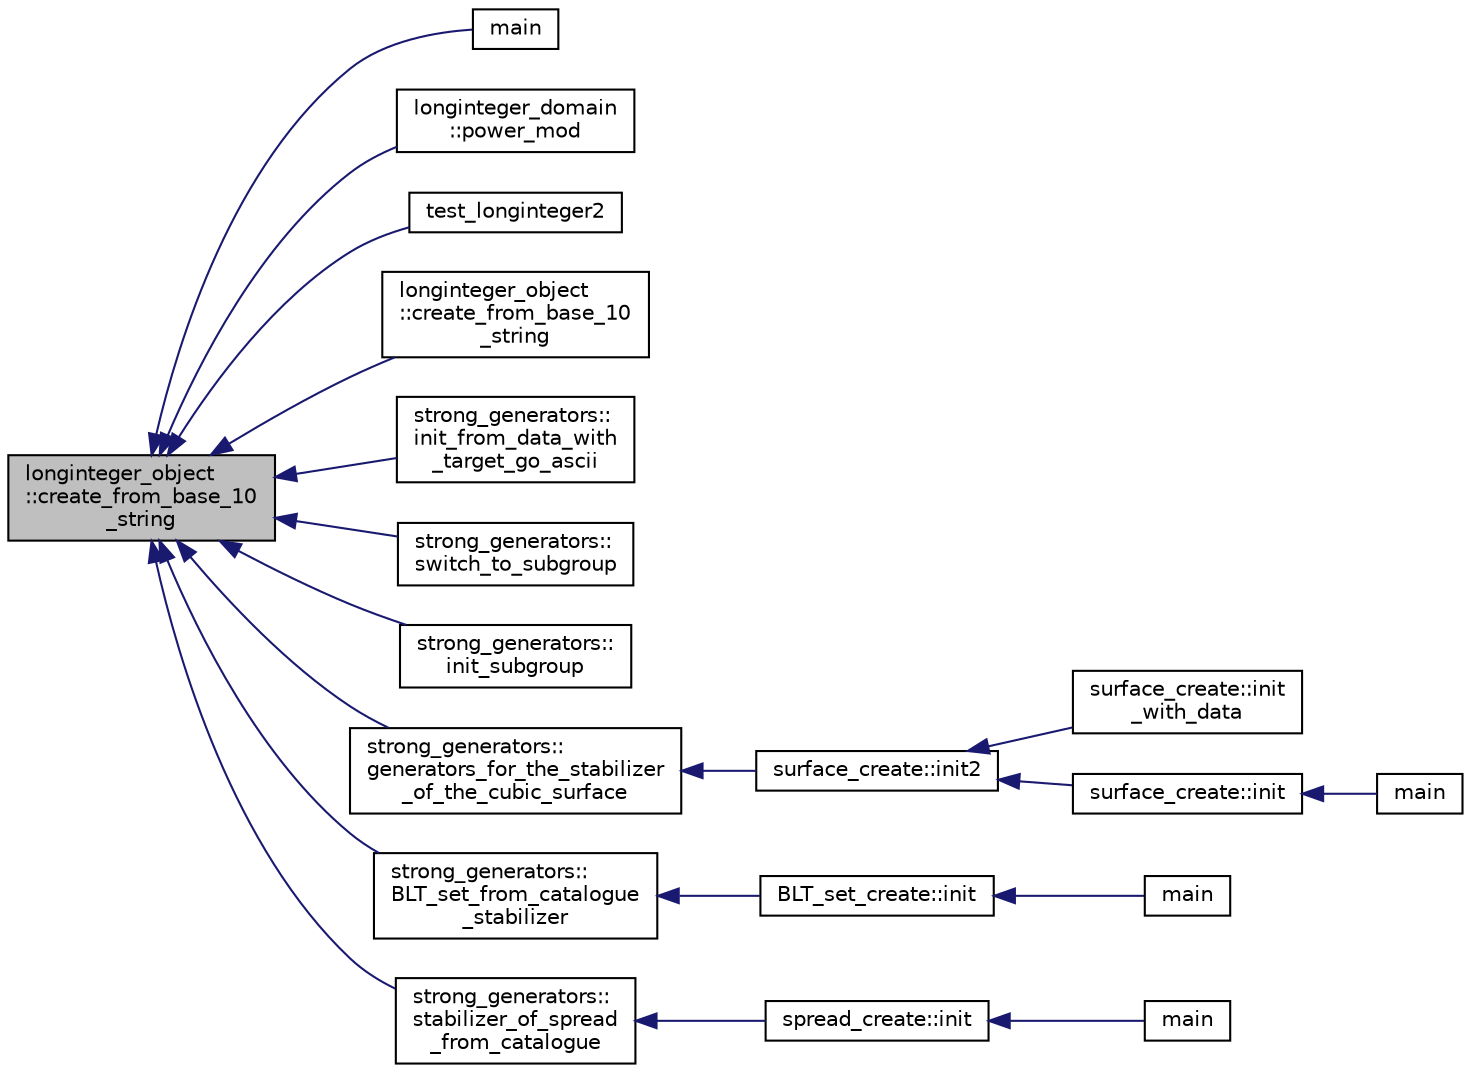 digraph "longinteger_object::create_from_base_10_string"
{
  edge [fontname="Helvetica",fontsize="10",labelfontname="Helvetica",labelfontsize="10"];
  node [fontname="Helvetica",fontsize="10",shape=record];
  rankdir="LR";
  Node1163 [label="longinteger_object\l::create_from_base_10\l_string",height=0.2,width=0.4,color="black", fillcolor="grey75", style="filled", fontcolor="black"];
  Node1163 -> Node1164 [dir="back",color="midnightblue",fontsize="10",style="solid",fontname="Helvetica"];
  Node1164 [label="main",height=0.2,width=0.4,color="black", fillcolor="white", style="filled",URL="$d0/dfc/transpose_8_c.html#a217dbf8b442f20279ea00b898af96f52"];
  Node1163 -> Node1165 [dir="back",color="midnightblue",fontsize="10",style="solid",fontname="Helvetica"];
  Node1165 [label="longinteger_domain\l::power_mod",height=0.2,width=0.4,color="black", fillcolor="white", style="filled",URL="$d2/d7a/classlonginteger__domain.html#af9057ed8886e6a2976571b386cde0a64"];
  Node1163 -> Node1166 [dir="back",color="midnightblue",fontsize="10",style="solid",fontname="Helvetica"];
  Node1166 [label="test_longinteger2",height=0.2,width=0.4,color="black", fillcolor="white", style="filled",URL="$d6/d94/longinteger__domain_8_c.html#a6312b79adc047bd18cf5835ffc327267"];
  Node1163 -> Node1167 [dir="back",color="midnightblue",fontsize="10",style="solid",fontname="Helvetica"];
  Node1167 [label="longinteger_object\l::create_from_base_10\l_string",height=0.2,width=0.4,color="black", fillcolor="white", style="filled",URL="$dd/d7e/classlonginteger__object.html#a13c34d3e9ee13ae9a5b6ad1dd38808b5"];
  Node1163 -> Node1168 [dir="back",color="midnightblue",fontsize="10",style="solid",fontname="Helvetica"];
  Node1168 [label="strong_generators::\linit_from_data_with\l_target_go_ascii",height=0.2,width=0.4,color="black", fillcolor="white", style="filled",URL="$dc/d09/classstrong__generators.html#aa6b5e7283747279143bd6f45d3ba854e"];
  Node1163 -> Node1169 [dir="back",color="midnightblue",fontsize="10",style="solid",fontname="Helvetica"];
  Node1169 [label="strong_generators::\lswitch_to_subgroup",height=0.2,width=0.4,color="black", fillcolor="white", style="filled",URL="$dc/d09/classstrong__generators.html#ac08fd2bdfc8603376339c9590e43bdfb"];
  Node1163 -> Node1170 [dir="back",color="midnightblue",fontsize="10",style="solid",fontname="Helvetica"];
  Node1170 [label="strong_generators::\linit_subgroup",height=0.2,width=0.4,color="black", fillcolor="white", style="filled",URL="$dc/d09/classstrong__generators.html#ae6e516c1240181e1ea5e1968c2073b0f"];
  Node1163 -> Node1171 [dir="back",color="midnightblue",fontsize="10",style="solid",fontname="Helvetica"];
  Node1171 [label="strong_generators::\lgenerators_for_the_stabilizer\l_of_the_cubic_surface",height=0.2,width=0.4,color="black", fillcolor="white", style="filled",URL="$dc/d09/classstrong__generators.html#a606282c1c7c6d98a03ad1f896d9ae4c0"];
  Node1171 -> Node1172 [dir="back",color="midnightblue",fontsize="10",style="solid",fontname="Helvetica"];
  Node1172 [label="surface_create::init2",height=0.2,width=0.4,color="black", fillcolor="white", style="filled",URL="$de/da4/classsurface__create.html#a0d600640f7dd62d5a6c36443effdab59"];
  Node1172 -> Node1173 [dir="back",color="midnightblue",fontsize="10",style="solid",fontname="Helvetica"];
  Node1173 [label="surface_create::init\l_with_data",height=0.2,width=0.4,color="black", fillcolor="white", style="filled",URL="$de/da4/classsurface__create.html#a9226f687139676532adb1aa971fbade2"];
  Node1172 -> Node1174 [dir="back",color="midnightblue",fontsize="10",style="solid",fontname="Helvetica"];
  Node1174 [label="surface_create::init",height=0.2,width=0.4,color="black", fillcolor="white", style="filled",URL="$de/da4/classsurface__create.html#ab0db5c12825f778e3caf8aa4da02eb06"];
  Node1174 -> Node1175 [dir="back",color="midnightblue",fontsize="10",style="solid",fontname="Helvetica"];
  Node1175 [label="main",height=0.2,width=0.4,color="black", fillcolor="white", style="filled",URL="$d2/dfa/create__surface__main_8_c.html#a217dbf8b442f20279ea00b898af96f52"];
  Node1163 -> Node1176 [dir="back",color="midnightblue",fontsize="10",style="solid",fontname="Helvetica"];
  Node1176 [label="strong_generators::\lBLT_set_from_catalogue\l_stabilizer",height=0.2,width=0.4,color="black", fillcolor="white", style="filled",URL="$dc/d09/classstrong__generators.html#a5745df767149506be3c591359840014f"];
  Node1176 -> Node1177 [dir="back",color="midnightblue",fontsize="10",style="solid",fontname="Helvetica"];
  Node1177 [label="BLT_set_create::init",height=0.2,width=0.4,color="black", fillcolor="white", style="filled",URL="$d4/d40/class_b_l_t__set__create.html#af2b5df080b8358d8fcd7e41d187e8d0b"];
  Node1177 -> Node1178 [dir="back",color="midnightblue",fontsize="10",style="solid",fontname="Helvetica"];
  Node1178 [label="main",height=0.2,width=0.4,color="black", fillcolor="white", style="filled",URL="$d7/d1c/create___b_l_t__set__main_8_c.html#a217dbf8b442f20279ea00b898af96f52"];
  Node1163 -> Node1179 [dir="back",color="midnightblue",fontsize="10",style="solid",fontname="Helvetica"];
  Node1179 [label="strong_generators::\lstabilizer_of_spread\l_from_catalogue",height=0.2,width=0.4,color="black", fillcolor="white", style="filled",URL="$dc/d09/classstrong__generators.html#aedcc0f18e04cb4190e78d11f1c4b29dd"];
  Node1179 -> Node1180 [dir="back",color="midnightblue",fontsize="10",style="solid",fontname="Helvetica"];
  Node1180 [label="spread_create::init",height=0.2,width=0.4,color="black", fillcolor="white", style="filled",URL="$de/d97/classspread__create.html#ae3c6630d33160e48a584c21a4f4a6209"];
  Node1180 -> Node1181 [dir="back",color="midnightblue",fontsize="10",style="solid",fontname="Helvetica"];
  Node1181 [label="main",height=0.2,width=0.4,color="black", fillcolor="white", style="filled",URL="$d1/d2f/apps_2spread_2spread__create_8_c.html#a217dbf8b442f20279ea00b898af96f52"];
}
